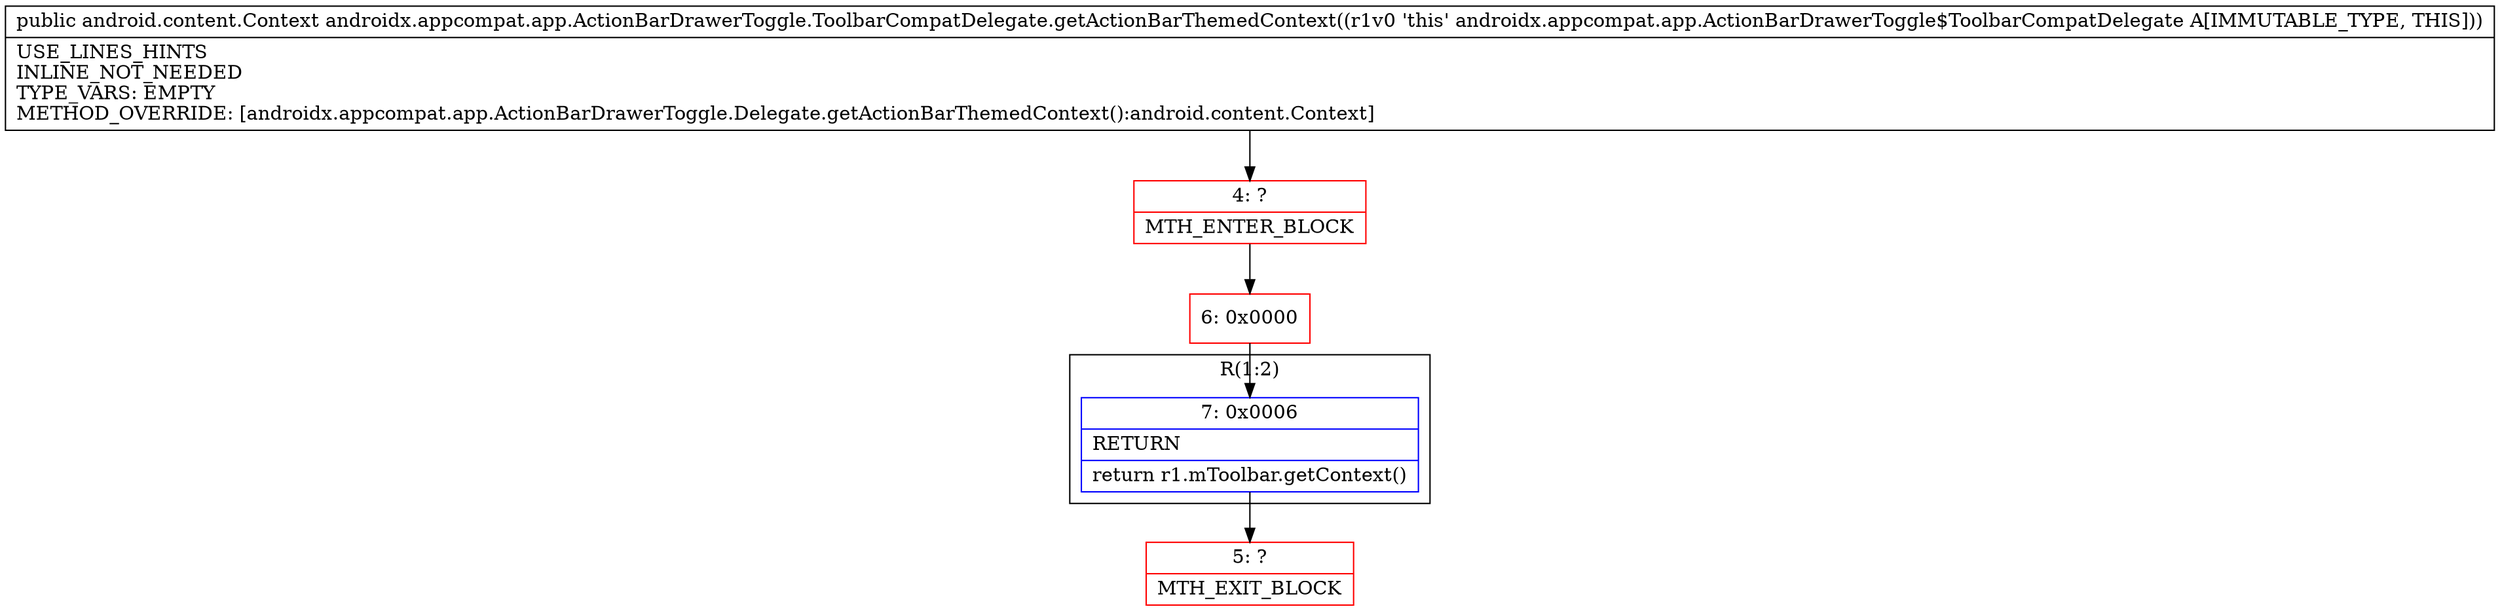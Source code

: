 digraph "CFG forandroidx.appcompat.app.ActionBarDrawerToggle.ToolbarCompatDelegate.getActionBarThemedContext()Landroid\/content\/Context;" {
subgraph cluster_Region_886831708 {
label = "R(1:2)";
node [shape=record,color=blue];
Node_7 [shape=record,label="{7\:\ 0x0006|RETURN\l|return r1.mToolbar.getContext()\l}"];
}
Node_4 [shape=record,color=red,label="{4\:\ ?|MTH_ENTER_BLOCK\l}"];
Node_6 [shape=record,color=red,label="{6\:\ 0x0000}"];
Node_5 [shape=record,color=red,label="{5\:\ ?|MTH_EXIT_BLOCK\l}"];
MethodNode[shape=record,label="{public android.content.Context androidx.appcompat.app.ActionBarDrawerToggle.ToolbarCompatDelegate.getActionBarThemedContext((r1v0 'this' androidx.appcompat.app.ActionBarDrawerToggle$ToolbarCompatDelegate A[IMMUTABLE_TYPE, THIS]))  | USE_LINES_HINTS\lINLINE_NOT_NEEDED\lTYPE_VARS: EMPTY\lMETHOD_OVERRIDE: [androidx.appcompat.app.ActionBarDrawerToggle.Delegate.getActionBarThemedContext():android.content.Context]\l}"];
MethodNode -> Node_4;Node_7 -> Node_5;
Node_4 -> Node_6;
Node_6 -> Node_7;
}

